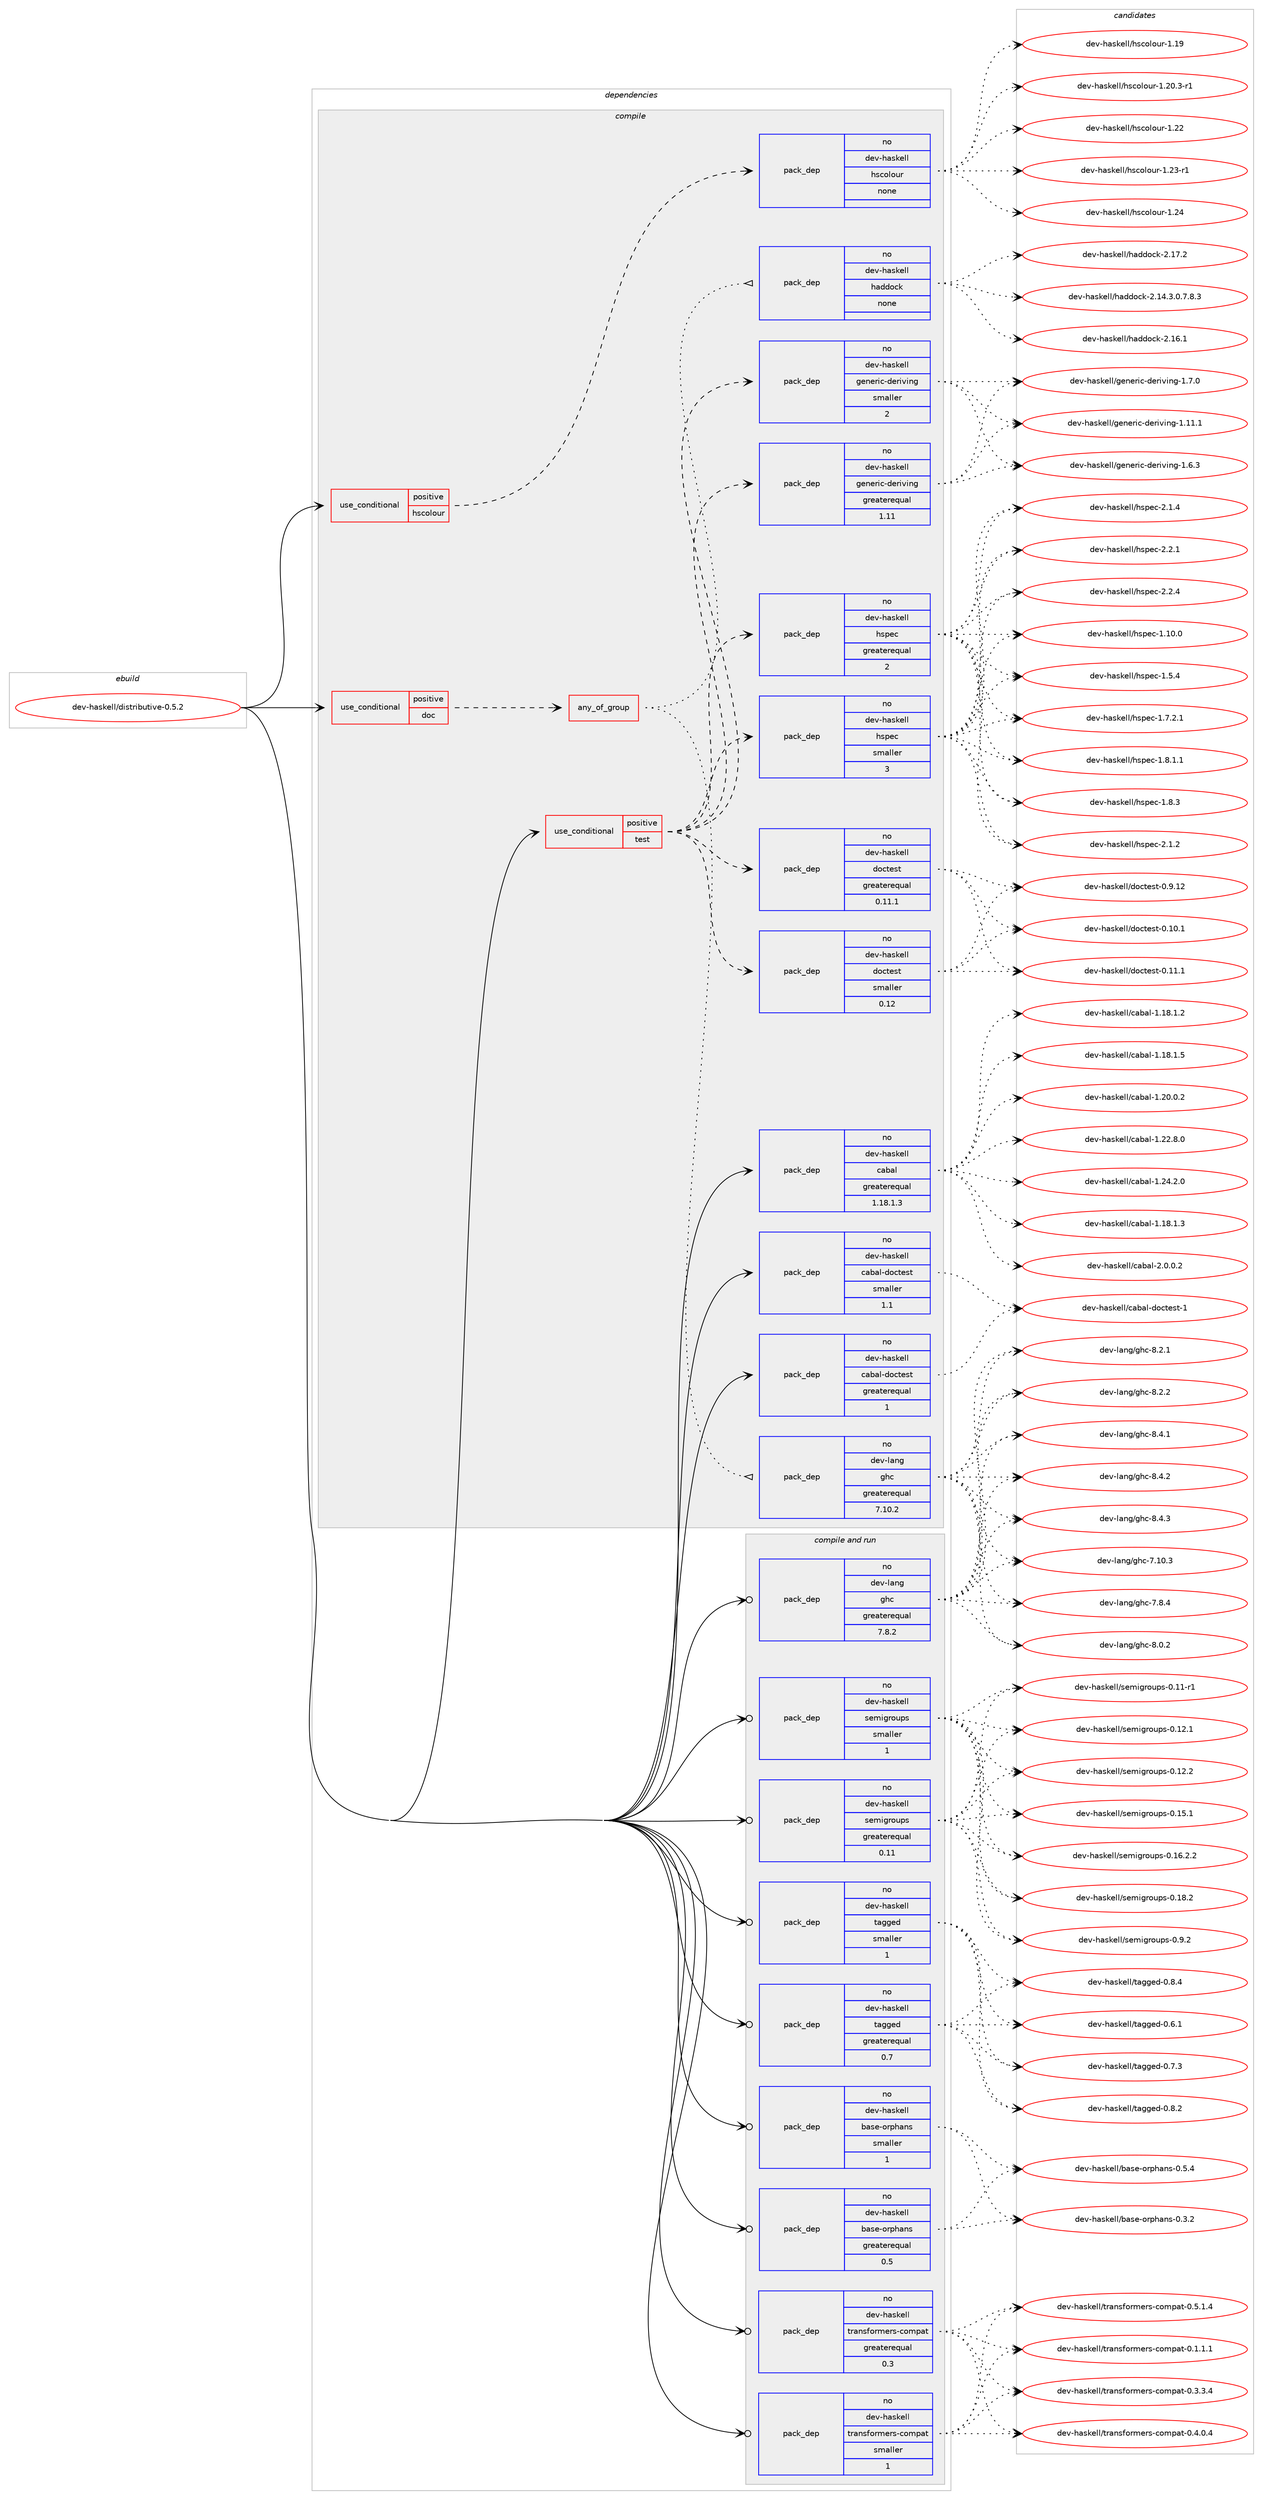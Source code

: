digraph prolog {

# *************
# Graph options
# *************

newrank=true;
concentrate=true;
compound=true;
graph [rankdir=LR,fontname=Helvetica,fontsize=10,ranksep=1.5];#, ranksep=2.5, nodesep=0.2];
edge  [arrowhead=vee];
node  [fontname=Helvetica,fontsize=10];

# **********
# The ebuild
# **********

subgraph cluster_leftcol {
color=gray;
rank=same;
label=<<i>ebuild</i>>;
id [label="dev-haskell/distributive-0.5.2", color=red, width=4, href="../dev-haskell/distributive-0.5.2.svg"];
}

# ****************
# The dependencies
# ****************

subgraph cluster_midcol {
color=gray;
label=<<i>dependencies</i>>;
subgraph cluster_compile {
fillcolor="#eeeeee";
style=filled;
label=<<i>compile</i>>;
subgraph cond359354 {
dependency1331095 [label=<<TABLE BORDER="0" CELLBORDER="1" CELLSPACING="0" CELLPADDING="4"><TR><TD ROWSPAN="3" CELLPADDING="10">use_conditional</TD></TR><TR><TD>positive</TD></TR><TR><TD>doc</TD></TR></TABLE>>, shape=none, color=red];
subgraph any20801 {
dependency1331096 [label=<<TABLE BORDER="0" CELLBORDER="1" CELLSPACING="0" CELLPADDING="4"><TR><TD CELLPADDING="10">any_of_group</TD></TR></TABLE>>, shape=none, color=red];subgraph pack950388 {
dependency1331097 [label=<<TABLE BORDER="0" CELLBORDER="1" CELLSPACING="0" CELLPADDING="4" WIDTH="220"><TR><TD ROWSPAN="6" CELLPADDING="30">pack_dep</TD></TR><TR><TD WIDTH="110">no</TD></TR><TR><TD>dev-haskell</TD></TR><TR><TD>haddock</TD></TR><TR><TD>none</TD></TR><TR><TD></TD></TR></TABLE>>, shape=none, color=blue];
}
dependency1331096:e -> dependency1331097:w [weight=20,style="dotted",arrowhead="oinv"];
subgraph pack950389 {
dependency1331098 [label=<<TABLE BORDER="0" CELLBORDER="1" CELLSPACING="0" CELLPADDING="4" WIDTH="220"><TR><TD ROWSPAN="6" CELLPADDING="30">pack_dep</TD></TR><TR><TD WIDTH="110">no</TD></TR><TR><TD>dev-lang</TD></TR><TR><TD>ghc</TD></TR><TR><TD>greaterequal</TD></TR><TR><TD>7.10.2</TD></TR></TABLE>>, shape=none, color=blue];
}
dependency1331096:e -> dependency1331098:w [weight=20,style="dotted",arrowhead="oinv"];
}
dependency1331095:e -> dependency1331096:w [weight=20,style="dashed",arrowhead="vee"];
}
id:e -> dependency1331095:w [weight=20,style="solid",arrowhead="vee"];
subgraph cond359355 {
dependency1331099 [label=<<TABLE BORDER="0" CELLBORDER="1" CELLSPACING="0" CELLPADDING="4"><TR><TD ROWSPAN="3" CELLPADDING="10">use_conditional</TD></TR><TR><TD>positive</TD></TR><TR><TD>hscolour</TD></TR></TABLE>>, shape=none, color=red];
subgraph pack950390 {
dependency1331100 [label=<<TABLE BORDER="0" CELLBORDER="1" CELLSPACING="0" CELLPADDING="4" WIDTH="220"><TR><TD ROWSPAN="6" CELLPADDING="30">pack_dep</TD></TR><TR><TD WIDTH="110">no</TD></TR><TR><TD>dev-haskell</TD></TR><TR><TD>hscolour</TD></TR><TR><TD>none</TD></TR><TR><TD></TD></TR></TABLE>>, shape=none, color=blue];
}
dependency1331099:e -> dependency1331100:w [weight=20,style="dashed",arrowhead="vee"];
}
id:e -> dependency1331099:w [weight=20,style="solid",arrowhead="vee"];
subgraph cond359356 {
dependency1331101 [label=<<TABLE BORDER="0" CELLBORDER="1" CELLSPACING="0" CELLPADDING="4"><TR><TD ROWSPAN="3" CELLPADDING="10">use_conditional</TD></TR><TR><TD>positive</TD></TR><TR><TD>test</TD></TR></TABLE>>, shape=none, color=red];
subgraph pack950391 {
dependency1331102 [label=<<TABLE BORDER="0" CELLBORDER="1" CELLSPACING="0" CELLPADDING="4" WIDTH="220"><TR><TD ROWSPAN="6" CELLPADDING="30">pack_dep</TD></TR><TR><TD WIDTH="110">no</TD></TR><TR><TD>dev-haskell</TD></TR><TR><TD>doctest</TD></TR><TR><TD>greaterequal</TD></TR><TR><TD>0.11.1</TD></TR></TABLE>>, shape=none, color=blue];
}
dependency1331101:e -> dependency1331102:w [weight=20,style="dashed",arrowhead="vee"];
subgraph pack950392 {
dependency1331103 [label=<<TABLE BORDER="0" CELLBORDER="1" CELLSPACING="0" CELLPADDING="4" WIDTH="220"><TR><TD ROWSPAN="6" CELLPADDING="30">pack_dep</TD></TR><TR><TD WIDTH="110">no</TD></TR><TR><TD>dev-haskell</TD></TR><TR><TD>doctest</TD></TR><TR><TD>smaller</TD></TR><TR><TD>0.12</TD></TR></TABLE>>, shape=none, color=blue];
}
dependency1331101:e -> dependency1331103:w [weight=20,style="dashed",arrowhead="vee"];
subgraph pack950393 {
dependency1331104 [label=<<TABLE BORDER="0" CELLBORDER="1" CELLSPACING="0" CELLPADDING="4" WIDTH="220"><TR><TD ROWSPAN="6" CELLPADDING="30">pack_dep</TD></TR><TR><TD WIDTH="110">no</TD></TR><TR><TD>dev-haskell</TD></TR><TR><TD>generic-deriving</TD></TR><TR><TD>greaterequal</TD></TR><TR><TD>1.11</TD></TR></TABLE>>, shape=none, color=blue];
}
dependency1331101:e -> dependency1331104:w [weight=20,style="dashed",arrowhead="vee"];
subgraph pack950394 {
dependency1331105 [label=<<TABLE BORDER="0" CELLBORDER="1" CELLSPACING="0" CELLPADDING="4" WIDTH="220"><TR><TD ROWSPAN="6" CELLPADDING="30">pack_dep</TD></TR><TR><TD WIDTH="110">no</TD></TR><TR><TD>dev-haskell</TD></TR><TR><TD>generic-deriving</TD></TR><TR><TD>smaller</TD></TR><TR><TD>2</TD></TR></TABLE>>, shape=none, color=blue];
}
dependency1331101:e -> dependency1331105:w [weight=20,style="dashed",arrowhead="vee"];
subgraph pack950395 {
dependency1331106 [label=<<TABLE BORDER="0" CELLBORDER="1" CELLSPACING="0" CELLPADDING="4" WIDTH="220"><TR><TD ROWSPAN="6" CELLPADDING="30">pack_dep</TD></TR><TR><TD WIDTH="110">no</TD></TR><TR><TD>dev-haskell</TD></TR><TR><TD>hspec</TD></TR><TR><TD>greaterequal</TD></TR><TR><TD>2</TD></TR></TABLE>>, shape=none, color=blue];
}
dependency1331101:e -> dependency1331106:w [weight=20,style="dashed",arrowhead="vee"];
subgraph pack950396 {
dependency1331107 [label=<<TABLE BORDER="0" CELLBORDER="1" CELLSPACING="0" CELLPADDING="4" WIDTH="220"><TR><TD ROWSPAN="6" CELLPADDING="30">pack_dep</TD></TR><TR><TD WIDTH="110">no</TD></TR><TR><TD>dev-haskell</TD></TR><TR><TD>hspec</TD></TR><TR><TD>smaller</TD></TR><TR><TD>3</TD></TR></TABLE>>, shape=none, color=blue];
}
dependency1331101:e -> dependency1331107:w [weight=20,style="dashed",arrowhead="vee"];
}
id:e -> dependency1331101:w [weight=20,style="solid",arrowhead="vee"];
subgraph pack950397 {
dependency1331108 [label=<<TABLE BORDER="0" CELLBORDER="1" CELLSPACING="0" CELLPADDING="4" WIDTH="220"><TR><TD ROWSPAN="6" CELLPADDING="30">pack_dep</TD></TR><TR><TD WIDTH="110">no</TD></TR><TR><TD>dev-haskell</TD></TR><TR><TD>cabal</TD></TR><TR><TD>greaterequal</TD></TR><TR><TD>1.18.1.3</TD></TR></TABLE>>, shape=none, color=blue];
}
id:e -> dependency1331108:w [weight=20,style="solid",arrowhead="vee"];
subgraph pack950398 {
dependency1331109 [label=<<TABLE BORDER="0" CELLBORDER="1" CELLSPACING="0" CELLPADDING="4" WIDTH="220"><TR><TD ROWSPAN="6" CELLPADDING="30">pack_dep</TD></TR><TR><TD WIDTH="110">no</TD></TR><TR><TD>dev-haskell</TD></TR><TR><TD>cabal-doctest</TD></TR><TR><TD>greaterequal</TD></TR><TR><TD>1</TD></TR></TABLE>>, shape=none, color=blue];
}
id:e -> dependency1331109:w [weight=20,style="solid",arrowhead="vee"];
subgraph pack950399 {
dependency1331110 [label=<<TABLE BORDER="0" CELLBORDER="1" CELLSPACING="0" CELLPADDING="4" WIDTH="220"><TR><TD ROWSPAN="6" CELLPADDING="30">pack_dep</TD></TR><TR><TD WIDTH="110">no</TD></TR><TR><TD>dev-haskell</TD></TR><TR><TD>cabal-doctest</TD></TR><TR><TD>smaller</TD></TR><TR><TD>1.1</TD></TR></TABLE>>, shape=none, color=blue];
}
id:e -> dependency1331110:w [weight=20,style="solid",arrowhead="vee"];
}
subgraph cluster_compileandrun {
fillcolor="#eeeeee";
style=filled;
label=<<i>compile and run</i>>;
subgraph pack950400 {
dependency1331111 [label=<<TABLE BORDER="0" CELLBORDER="1" CELLSPACING="0" CELLPADDING="4" WIDTH="220"><TR><TD ROWSPAN="6" CELLPADDING="30">pack_dep</TD></TR><TR><TD WIDTH="110">no</TD></TR><TR><TD>dev-haskell</TD></TR><TR><TD>base-orphans</TD></TR><TR><TD>greaterequal</TD></TR><TR><TD>0.5</TD></TR></TABLE>>, shape=none, color=blue];
}
id:e -> dependency1331111:w [weight=20,style="solid",arrowhead="odotvee"];
subgraph pack950401 {
dependency1331112 [label=<<TABLE BORDER="0" CELLBORDER="1" CELLSPACING="0" CELLPADDING="4" WIDTH="220"><TR><TD ROWSPAN="6" CELLPADDING="30">pack_dep</TD></TR><TR><TD WIDTH="110">no</TD></TR><TR><TD>dev-haskell</TD></TR><TR><TD>base-orphans</TD></TR><TR><TD>smaller</TD></TR><TR><TD>1</TD></TR></TABLE>>, shape=none, color=blue];
}
id:e -> dependency1331112:w [weight=20,style="solid",arrowhead="odotvee"];
subgraph pack950402 {
dependency1331113 [label=<<TABLE BORDER="0" CELLBORDER="1" CELLSPACING="0" CELLPADDING="4" WIDTH="220"><TR><TD ROWSPAN="6" CELLPADDING="30">pack_dep</TD></TR><TR><TD WIDTH="110">no</TD></TR><TR><TD>dev-haskell</TD></TR><TR><TD>semigroups</TD></TR><TR><TD>greaterequal</TD></TR><TR><TD>0.11</TD></TR></TABLE>>, shape=none, color=blue];
}
id:e -> dependency1331113:w [weight=20,style="solid",arrowhead="odotvee"];
subgraph pack950403 {
dependency1331114 [label=<<TABLE BORDER="0" CELLBORDER="1" CELLSPACING="0" CELLPADDING="4" WIDTH="220"><TR><TD ROWSPAN="6" CELLPADDING="30">pack_dep</TD></TR><TR><TD WIDTH="110">no</TD></TR><TR><TD>dev-haskell</TD></TR><TR><TD>semigroups</TD></TR><TR><TD>smaller</TD></TR><TR><TD>1</TD></TR></TABLE>>, shape=none, color=blue];
}
id:e -> dependency1331114:w [weight=20,style="solid",arrowhead="odotvee"];
subgraph pack950404 {
dependency1331115 [label=<<TABLE BORDER="0" CELLBORDER="1" CELLSPACING="0" CELLPADDING="4" WIDTH="220"><TR><TD ROWSPAN="6" CELLPADDING="30">pack_dep</TD></TR><TR><TD WIDTH="110">no</TD></TR><TR><TD>dev-haskell</TD></TR><TR><TD>tagged</TD></TR><TR><TD>greaterequal</TD></TR><TR><TD>0.7</TD></TR></TABLE>>, shape=none, color=blue];
}
id:e -> dependency1331115:w [weight=20,style="solid",arrowhead="odotvee"];
subgraph pack950405 {
dependency1331116 [label=<<TABLE BORDER="0" CELLBORDER="1" CELLSPACING="0" CELLPADDING="4" WIDTH="220"><TR><TD ROWSPAN="6" CELLPADDING="30">pack_dep</TD></TR><TR><TD WIDTH="110">no</TD></TR><TR><TD>dev-haskell</TD></TR><TR><TD>tagged</TD></TR><TR><TD>smaller</TD></TR><TR><TD>1</TD></TR></TABLE>>, shape=none, color=blue];
}
id:e -> dependency1331116:w [weight=20,style="solid",arrowhead="odotvee"];
subgraph pack950406 {
dependency1331117 [label=<<TABLE BORDER="0" CELLBORDER="1" CELLSPACING="0" CELLPADDING="4" WIDTH="220"><TR><TD ROWSPAN="6" CELLPADDING="30">pack_dep</TD></TR><TR><TD WIDTH="110">no</TD></TR><TR><TD>dev-haskell</TD></TR><TR><TD>transformers-compat</TD></TR><TR><TD>greaterequal</TD></TR><TR><TD>0.3</TD></TR></TABLE>>, shape=none, color=blue];
}
id:e -> dependency1331117:w [weight=20,style="solid",arrowhead="odotvee"];
subgraph pack950407 {
dependency1331118 [label=<<TABLE BORDER="0" CELLBORDER="1" CELLSPACING="0" CELLPADDING="4" WIDTH="220"><TR><TD ROWSPAN="6" CELLPADDING="30">pack_dep</TD></TR><TR><TD WIDTH="110">no</TD></TR><TR><TD>dev-haskell</TD></TR><TR><TD>transformers-compat</TD></TR><TR><TD>smaller</TD></TR><TR><TD>1</TD></TR></TABLE>>, shape=none, color=blue];
}
id:e -> dependency1331118:w [weight=20,style="solid",arrowhead="odotvee"];
subgraph pack950408 {
dependency1331119 [label=<<TABLE BORDER="0" CELLBORDER="1" CELLSPACING="0" CELLPADDING="4" WIDTH="220"><TR><TD ROWSPAN="6" CELLPADDING="30">pack_dep</TD></TR><TR><TD WIDTH="110">no</TD></TR><TR><TD>dev-lang</TD></TR><TR><TD>ghc</TD></TR><TR><TD>greaterequal</TD></TR><TR><TD>7.8.2</TD></TR></TABLE>>, shape=none, color=blue];
}
id:e -> dependency1331119:w [weight=20,style="solid",arrowhead="odotvee"];
}
subgraph cluster_run {
fillcolor="#eeeeee";
style=filled;
label=<<i>run</i>>;
}
}

# **************
# The candidates
# **************

subgraph cluster_choices {
rank=same;
color=gray;
label=<<i>candidates</i>>;

subgraph choice950388 {
color=black;
nodesep=1;
choice1001011184510497115107101108108471049710010011199107455046495246514648465546564651 [label="dev-haskell/haddock-2.14.3.0.7.8.3", color=red, width=4,href="../dev-haskell/haddock-2.14.3.0.7.8.3.svg"];
choice100101118451049711510710110810847104971001001119910745504649544649 [label="dev-haskell/haddock-2.16.1", color=red, width=4,href="../dev-haskell/haddock-2.16.1.svg"];
choice100101118451049711510710110810847104971001001119910745504649554650 [label="dev-haskell/haddock-2.17.2", color=red, width=4,href="../dev-haskell/haddock-2.17.2.svg"];
dependency1331097:e -> choice1001011184510497115107101108108471049710010011199107455046495246514648465546564651:w [style=dotted,weight="100"];
dependency1331097:e -> choice100101118451049711510710110810847104971001001119910745504649544649:w [style=dotted,weight="100"];
dependency1331097:e -> choice100101118451049711510710110810847104971001001119910745504649554650:w [style=dotted,weight="100"];
}
subgraph choice950389 {
color=black;
nodesep=1;
choice1001011184510897110103471031049945554649484651 [label="dev-lang/ghc-7.10.3", color=red, width=4,href="../dev-lang/ghc-7.10.3.svg"];
choice10010111845108971101034710310499455546564652 [label="dev-lang/ghc-7.8.4", color=red, width=4,href="../dev-lang/ghc-7.8.4.svg"];
choice10010111845108971101034710310499455646484650 [label="dev-lang/ghc-8.0.2", color=red, width=4,href="../dev-lang/ghc-8.0.2.svg"];
choice10010111845108971101034710310499455646504649 [label="dev-lang/ghc-8.2.1", color=red, width=4,href="../dev-lang/ghc-8.2.1.svg"];
choice10010111845108971101034710310499455646504650 [label="dev-lang/ghc-8.2.2", color=red, width=4,href="../dev-lang/ghc-8.2.2.svg"];
choice10010111845108971101034710310499455646524649 [label="dev-lang/ghc-8.4.1", color=red, width=4,href="../dev-lang/ghc-8.4.1.svg"];
choice10010111845108971101034710310499455646524650 [label="dev-lang/ghc-8.4.2", color=red, width=4,href="../dev-lang/ghc-8.4.2.svg"];
choice10010111845108971101034710310499455646524651 [label="dev-lang/ghc-8.4.3", color=red, width=4,href="../dev-lang/ghc-8.4.3.svg"];
dependency1331098:e -> choice1001011184510897110103471031049945554649484651:w [style=dotted,weight="100"];
dependency1331098:e -> choice10010111845108971101034710310499455546564652:w [style=dotted,weight="100"];
dependency1331098:e -> choice10010111845108971101034710310499455646484650:w [style=dotted,weight="100"];
dependency1331098:e -> choice10010111845108971101034710310499455646504649:w [style=dotted,weight="100"];
dependency1331098:e -> choice10010111845108971101034710310499455646504650:w [style=dotted,weight="100"];
dependency1331098:e -> choice10010111845108971101034710310499455646524649:w [style=dotted,weight="100"];
dependency1331098:e -> choice10010111845108971101034710310499455646524650:w [style=dotted,weight="100"];
dependency1331098:e -> choice10010111845108971101034710310499455646524651:w [style=dotted,weight="100"];
}
subgraph choice950390 {
color=black;
nodesep=1;
choice100101118451049711510710110810847104115991111081111171144549464957 [label="dev-haskell/hscolour-1.19", color=red, width=4,href="../dev-haskell/hscolour-1.19.svg"];
choice10010111845104971151071011081084710411599111108111117114454946504846514511449 [label="dev-haskell/hscolour-1.20.3-r1", color=red, width=4,href="../dev-haskell/hscolour-1.20.3-r1.svg"];
choice100101118451049711510710110810847104115991111081111171144549465050 [label="dev-haskell/hscolour-1.22", color=red, width=4,href="../dev-haskell/hscolour-1.22.svg"];
choice1001011184510497115107101108108471041159911110811111711445494650514511449 [label="dev-haskell/hscolour-1.23-r1", color=red, width=4,href="../dev-haskell/hscolour-1.23-r1.svg"];
choice100101118451049711510710110810847104115991111081111171144549465052 [label="dev-haskell/hscolour-1.24", color=red, width=4,href="../dev-haskell/hscolour-1.24.svg"];
dependency1331100:e -> choice100101118451049711510710110810847104115991111081111171144549464957:w [style=dotted,weight="100"];
dependency1331100:e -> choice10010111845104971151071011081084710411599111108111117114454946504846514511449:w [style=dotted,weight="100"];
dependency1331100:e -> choice100101118451049711510710110810847104115991111081111171144549465050:w [style=dotted,weight="100"];
dependency1331100:e -> choice1001011184510497115107101108108471041159911110811111711445494650514511449:w [style=dotted,weight="100"];
dependency1331100:e -> choice100101118451049711510710110810847104115991111081111171144549465052:w [style=dotted,weight="100"];
}
subgraph choice950391 {
color=black;
nodesep=1;
choice1001011184510497115107101108108471001119911610111511645484649484649 [label="dev-haskell/doctest-0.10.1", color=red, width=4,href="../dev-haskell/doctest-0.10.1.svg"];
choice1001011184510497115107101108108471001119911610111511645484649494649 [label="dev-haskell/doctest-0.11.1", color=red, width=4,href="../dev-haskell/doctest-0.11.1.svg"];
choice1001011184510497115107101108108471001119911610111511645484657464950 [label="dev-haskell/doctest-0.9.12", color=red, width=4,href="../dev-haskell/doctest-0.9.12.svg"];
dependency1331102:e -> choice1001011184510497115107101108108471001119911610111511645484649484649:w [style=dotted,weight="100"];
dependency1331102:e -> choice1001011184510497115107101108108471001119911610111511645484649494649:w [style=dotted,weight="100"];
dependency1331102:e -> choice1001011184510497115107101108108471001119911610111511645484657464950:w [style=dotted,weight="100"];
}
subgraph choice950392 {
color=black;
nodesep=1;
choice1001011184510497115107101108108471001119911610111511645484649484649 [label="dev-haskell/doctest-0.10.1", color=red, width=4,href="../dev-haskell/doctest-0.10.1.svg"];
choice1001011184510497115107101108108471001119911610111511645484649494649 [label="dev-haskell/doctest-0.11.1", color=red, width=4,href="../dev-haskell/doctest-0.11.1.svg"];
choice1001011184510497115107101108108471001119911610111511645484657464950 [label="dev-haskell/doctest-0.9.12", color=red, width=4,href="../dev-haskell/doctest-0.9.12.svg"];
dependency1331103:e -> choice1001011184510497115107101108108471001119911610111511645484649484649:w [style=dotted,weight="100"];
dependency1331103:e -> choice1001011184510497115107101108108471001119911610111511645484649494649:w [style=dotted,weight="100"];
dependency1331103:e -> choice1001011184510497115107101108108471001119911610111511645484657464950:w [style=dotted,weight="100"];
}
subgraph choice950393 {
color=black;
nodesep=1;
choice100101118451049711510710110810847103101110101114105994510010111410511810511010345494649494649 [label="dev-haskell/generic-deriving-1.11.1", color=red, width=4,href="../dev-haskell/generic-deriving-1.11.1.svg"];
choice1001011184510497115107101108108471031011101011141059945100101114105118105110103454946544651 [label="dev-haskell/generic-deriving-1.6.3", color=red, width=4,href="../dev-haskell/generic-deriving-1.6.3.svg"];
choice1001011184510497115107101108108471031011101011141059945100101114105118105110103454946554648 [label="dev-haskell/generic-deriving-1.7.0", color=red, width=4,href="../dev-haskell/generic-deriving-1.7.0.svg"];
dependency1331104:e -> choice100101118451049711510710110810847103101110101114105994510010111410511810511010345494649494649:w [style=dotted,weight="100"];
dependency1331104:e -> choice1001011184510497115107101108108471031011101011141059945100101114105118105110103454946544651:w [style=dotted,weight="100"];
dependency1331104:e -> choice1001011184510497115107101108108471031011101011141059945100101114105118105110103454946554648:w [style=dotted,weight="100"];
}
subgraph choice950394 {
color=black;
nodesep=1;
choice100101118451049711510710110810847103101110101114105994510010111410511810511010345494649494649 [label="dev-haskell/generic-deriving-1.11.1", color=red, width=4,href="../dev-haskell/generic-deriving-1.11.1.svg"];
choice1001011184510497115107101108108471031011101011141059945100101114105118105110103454946544651 [label="dev-haskell/generic-deriving-1.6.3", color=red, width=4,href="../dev-haskell/generic-deriving-1.6.3.svg"];
choice1001011184510497115107101108108471031011101011141059945100101114105118105110103454946554648 [label="dev-haskell/generic-deriving-1.7.0", color=red, width=4,href="../dev-haskell/generic-deriving-1.7.0.svg"];
dependency1331105:e -> choice100101118451049711510710110810847103101110101114105994510010111410511810511010345494649494649:w [style=dotted,weight="100"];
dependency1331105:e -> choice1001011184510497115107101108108471031011101011141059945100101114105118105110103454946544651:w [style=dotted,weight="100"];
dependency1331105:e -> choice1001011184510497115107101108108471031011101011141059945100101114105118105110103454946554648:w [style=dotted,weight="100"];
}
subgraph choice950395 {
color=black;
nodesep=1;
choice1001011184510497115107101108108471041151121019945494649484648 [label="dev-haskell/hspec-1.10.0", color=red, width=4,href="../dev-haskell/hspec-1.10.0.svg"];
choice10010111845104971151071011081084710411511210199454946534652 [label="dev-haskell/hspec-1.5.4", color=red, width=4,href="../dev-haskell/hspec-1.5.4.svg"];
choice100101118451049711510710110810847104115112101994549465546504649 [label="dev-haskell/hspec-1.7.2.1", color=red, width=4,href="../dev-haskell/hspec-1.7.2.1.svg"];
choice100101118451049711510710110810847104115112101994549465646494649 [label="dev-haskell/hspec-1.8.1.1", color=red, width=4,href="../dev-haskell/hspec-1.8.1.1.svg"];
choice10010111845104971151071011081084710411511210199454946564651 [label="dev-haskell/hspec-1.8.3", color=red, width=4,href="../dev-haskell/hspec-1.8.3.svg"];
choice10010111845104971151071011081084710411511210199455046494650 [label="dev-haskell/hspec-2.1.2", color=red, width=4,href="../dev-haskell/hspec-2.1.2.svg"];
choice10010111845104971151071011081084710411511210199455046494652 [label="dev-haskell/hspec-2.1.4", color=red, width=4,href="../dev-haskell/hspec-2.1.4.svg"];
choice10010111845104971151071011081084710411511210199455046504649 [label="dev-haskell/hspec-2.2.1", color=red, width=4,href="../dev-haskell/hspec-2.2.1.svg"];
choice10010111845104971151071011081084710411511210199455046504652 [label="dev-haskell/hspec-2.2.4", color=red, width=4,href="../dev-haskell/hspec-2.2.4.svg"];
dependency1331106:e -> choice1001011184510497115107101108108471041151121019945494649484648:w [style=dotted,weight="100"];
dependency1331106:e -> choice10010111845104971151071011081084710411511210199454946534652:w [style=dotted,weight="100"];
dependency1331106:e -> choice100101118451049711510710110810847104115112101994549465546504649:w [style=dotted,weight="100"];
dependency1331106:e -> choice100101118451049711510710110810847104115112101994549465646494649:w [style=dotted,weight="100"];
dependency1331106:e -> choice10010111845104971151071011081084710411511210199454946564651:w [style=dotted,weight="100"];
dependency1331106:e -> choice10010111845104971151071011081084710411511210199455046494650:w [style=dotted,weight="100"];
dependency1331106:e -> choice10010111845104971151071011081084710411511210199455046494652:w [style=dotted,weight="100"];
dependency1331106:e -> choice10010111845104971151071011081084710411511210199455046504649:w [style=dotted,weight="100"];
dependency1331106:e -> choice10010111845104971151071011081084710411511210199455046504652:w [style=dotted,weight="100"];
}
subgraph choice950396 {
color=black;
nodesep=1;
choice1001011184510497115107101108108471041151121019945494649484648 [label="dev-haskell/hspec-1.10.0", color=red, width=4,href="../dev-haskell/hspec-1.10.0.svg"];
choice10010111845104971151071011081084710411511210199454946534652 [label="dev-haskell/hspec-1.5.4", color=red, width=4,href="../dev-haskell/hspec-1.5.4.svg"];
choice100101118451049711510710110810847104115112101994549465546504649 [label="dev-haskell/hspec-1.7.2.1", color=red, width=4,href="../dev-haskell/hspec-1.7.2.1.svg"];
choice100101118451049711510710110810847104115112101994549465646494649 [label="dev-haskell/hspec-1.8.1.1", color=red, width=4,href="../dev-haskell/hspec-1.8.1.1.svg"];
choice10010111845104971151071011081084710411511210199454946564651 [label="dev-haskell/hspec-1.8.3", color=red, width=4,href="../dev-haskell/hspec-1.8.3.svg"];
choice10010111845104971151071011081084710411511210199455046494650 [label="dev-haskell/hspec-2.1.2", color=red, width=4,href="../dev-haskell/hspec-2.1.2.svg"];
choice10010111845104971151071011081084710411511210199455046494652 [label="dev-haskell/hspec-2.1.4", color=red, width=4,href="../dev-haskell/hspec-2.1.4.svg"];
choice10010111845104971151071011081084710411511210199455046504649 [label="dev-haskell/hspec-2.2.1", color=red, width=4,href="../dev-haskell/hspec-2.2.1.svg"];
choice10010111845104971151071011081084710411511210199455046504652 [label="dev-haskell/hspec-2.2.4", color=red, width=4,href="../dev-haskell/hspec-2.2.4.svg"];
dependency1331107:e -> choice1001011184510497115107101108108471041151121019945494649484648:w [style=dotted,weight="100"];
dependency1331107:e -> choice10010111845104971151071011081084710411511210199454946534652:w [style=dotted,weight="100"];
dependency1331107:e -> choice100101118451049711510710110810847104115112101994549465546504649:w [style=dotted,weight="100"];
dependency1331107:e -> choice100101118451049711510710110810847104115112101994549465646494649:w [style=dotted,weight="100"];
dependency1331107:e -> choice10010111845104971151071011081084710411511210199454946564651:w [style=dotted,weight="100"];
dependency1331107:e -> choice10010111845104971151071011081084710411511210199455046494650:w [style=dotted,weight="100"];
dependency1331107:e -> choice10010111845104971151071011081084710411511210199455046494652:w [style=dotted,weight="100"];
dependency1331107:e -> choice10010111845104971151071011081084710411511210199455046504649:w [style=dotted,weight="100"];
dependency1331107:e -> choice10010111845104971151071011081084710411511210199455046504652:w [style=dotted,weight="100"];
}
subgraph choice950397 {
color=black;
nodesep=1;
choice10010111845104971151071011081084799979897108454946495646494650 [label="dev-haskell/cabal-1.18.1.2", color=red, width=4,href="../dev-haskell/cabal-1.18.1.2.svg"];
choice10010111845104971151071011081084799979897108454946495646494651 [label="dev-haskell/cabal-1.18.1.3", color=red, width=4,href="../dev-haskell/cabal-1.18.1.3.svg"];
choice10010111845104971151071011081084799979897108454946495646494653 [label="dev-haskell/cabal-1.18.1.5", color=red, width=4,href="../dev-haskell/cabal-1.18.1.5.svg"];
choice10010111845104971151071011081084799979897108454946504846484650 [label="dev-haskell/cabal-1.20.0.2", color=red, width=4,href="../dev-haskell/cabal-1.20.0.2.svg"];
choice10010111845104971151071011081084799979897108454946505046564648 [label="dev-haskell/cabal-1.22.8.0", color=red, width=4,href="../dev-haskell/cabal-1.22.8.0.svg"];
choice10010111845104971151071011081084799979897108454946505246504648 [label="dev-haskell/cabal-1.24.2.0", color=red, width=4,href="../dev-haskell/cabal-1.24.2.0.svg"];
choice100101118451049711510710110810847999798971084550464846484650 [label="dev-haskell/cabal-2.0.0.2", color=red, width=4,href="../dev-haskell/cabal-2.0.0.2.svg"];
dependency1331108:e -> choice10010111845104971151071011081084799979897108454946495646494650:w [style=dotted,weight="100"];
dependency1331108:e -> choice10010111845104971151071011081084799979897108454946495646494651:w [style=dotted,weight="100"];
dependency1331108:e -> choice10010111845104971151071011081084799979897108454946495646494653:w [style=dotted,weight="100"];
dependency1331108:e -> choice10010111845104971151071011081084799979897108454946504846484650:w [style=dotted,weight="100"];
dependency1331108:e -> choice10010111845104971151071011081084799979897108454946505046564648:w [style=dotted,weight="100"];
dependency1331108:e -> choice10010111845104971151071011081084799979897108454946505246504648:w [style=dotted,weight="100"];
dependency1331108:e -> choice100101118451049711510710110810847999798971084550464846484650:w [style=dotted,weight="100"];
}
subgraph choice950398 {
color=black;
nodesep=1;
choice1001011184510497115107101108108479997989710845100111991161011151164549 [label="dev-haskell/cabal-doctest-1", color=red, width=4,href="../dev-haskell/cabal-doctest-1.svg"];
dependency1331109:e -> choice1001011184510497115107101108108479997989710845100111991161011151164549:w [style=dotted,weight="100"];
}
subgraph choice950399 {
color=black;
nodesep=1;
choice1001011184510497115107101108108479997989710845100111991161011151164549 [label="dev-haskell/cabal-doctest-1", color=red, width=4,href="../dev-haskell/cabal-doctest-1.svg"];
dependency1331110:e -> choice1001011184510497115107101108108479997989710845100111991161011151164549:w [style=dotted,weight="100"];
}
subgraph choice950400 {
color=black;
nodesep=1;
choice10010111845104971151071011081084798971151014511111411210497110115454846514650 [label="dev-haskell/base-orphans-0.3.2", color=red, width=4,href="../dev-haskell/base-orphans-0.3.2.svg"];
choice10010111845104971151071011081084798971151014511111411210497110115454846534652 [label="dev-haskell/base-orphans-0.5.4", color=red, width=4,href="../dev-haskell/base-orphans-0.5.4.svg"];
dependency1331111:e -> choice10010111845104971151071011081084798971151014511111411210497110115454846514650:w [style=dotted,weight="100"];
dependency1331111:e -> choice10010111845104971151071011081084798971151014511111411210497110115454846534652:w [style=dotted,weight="100"];
}
subgraph choice950401 {
color=black;
nodesep=1;
choice10010111845104971151071011081084798971151014511111411210497110115454846514650 [label="dev-haskell/base-orphans-0.3.2", color=red, width=4,href="../dev-haskell/base-orphans-0.3.2.svg"];
choice10010111845104971151071011081084798971151014511111411210497110115454846534652 [label="dev-haskell/base-orphans-0.5.4", color=red, width=4,href="../dev-haskell/base-orphans-0.5.4.svg"];
dependency1331112:e -> choice10010111845104971151071011081084798971151014511111411210497110115454846514650:w [style=dotted,weight="100"];
dependency1331112:e -> choice10010111845104971151071011081084798971151014511111411210497110115454846534652:w [style=dotted,weight="100"];
}
subgraph choice950402 {
color=black;
nodesep=1;
choice10010111845104971151071011081084711510110910510311411111711211545484649494511449 [label="dev-haskell/semigroups-0.11-r1", color=red, width=4,href="../dev-haskell/semigroups-0.11-r1.svg"];
choice10010111845104971151071011081084711510110910510311411111711211545484649504649 [label="dev-haskell/semigroups-0.12.1", color=red, width=4,href="../dev-haskell/semigroups-0.12.1.svg"];
choice10010111845104971151071011081084711510110910510311411111711211545484649504650 [label="dev-haskell/semigroups-0.12.2", color=red, width=4,href="../dev-haskell/semigroups-0.12.2.svg"];
choice10010111845104971151071011081084711510110910510311411111711211545484649534649 [label="dev-haskell/semigroups-0.15.1", color=red, width=4,href="../dev-haskell/semigroups-0.15.1.svg"];
choice100101118451049711510710110810847115101109105103114111117112115454846495446504650 [label="dev-haskell/semigroups-0.16.2.2", color=red, width=4,href="../dev-haskell/semigroups-0.16.2.2.svg"];
choice10010111845104971151071011081084711510110910510311411111711211545484649564650 [label="dev-haskell/semigroups-0.18.2", color=red, width=4,href="../dev-haskell/semigroups-0.18.2.svg"];
choice100101118451049711510710110810847115101109105103114111117112115454846574650 [label="dev-haskell/semigroups-0.9.2", color=red, width=4,href="../dev-haskell/semigroups-0.9.2.svg"];
dependency1331113:e -> choice10010111845104971151071011081084711510110910510311411111711211545484649494511449:w [style=dotted,weight="100"];
dependency1331113:e -> choice10010111845104971151071011081084711510110910510311411111711211545484649504649:w [style=dotted,weight="100"];
dependency1331113:e -> choice10010111845104971151071011081084711510110910510311411111711211545484649504650:w [style=dotted,weight="100"];
dependency1331113:e -> choice10010111845104971151071011081084711510110910510311411111711211545484649534649:w [style=dotted,weight="100"];
dependency1331113:e -> choice100101118451049711510710110810847115101109105103114111117112115454846495446504650:w [style=dotted,weight="100"];
dependency1331113:e -> choice10010111845104971151071011081084711510110910510311411111711211545484649564650:w [style=dotted,weight="100"];
dependency1331113:e -> choice100101118451049711510710110810847115101109105103114111117112115454846574650:w [style=dotted,weight="100"];
}
subgraph choice950403 {
color=black;
nodesep=1;
choice10010111845104971151071011081084711510110910510311411111711211545484649494511449 [label="dev-haskell/semigroups-0.11-r1", color=red, width=4,href="../dev-haskell/semigroups-0.11-r1.svg"];
choice10010111845104971151071011081084711510110910510311411111711211545484649504649 [label="dev-haskell/semigroups-0.12.1", color=red, width=4,href="../dev-haskell/semigroups-0.12.1.svg"];
choice10010111845104971151071011081084711510110910510311411111711211545484649504650 [label="dev-haskell/semigroups-0.12.2", color=red, width=4,href="../dev-haskell/semigroups-0.12.2.svg"];
choice10010111845104971151071011081084711510110910510311411111711211545484649534649 [label="dev-haskell/semigroups-0.15.1", color=red, width=4,href="../dev-haskell/semigroups-0.15.1.svg"];
choice100101118451049711510710110810847115101109105103114111117112115454846495446504650 [label="dev-haskell/semigroups-0.16.2.2", color=red, width=4,href="../dev-haskell/semigroups-0.16.2.2.svg"];
choice10010111845104971151071011081084711510110910510311411111711211545484649564650 [label="dev-haskell/semigroups-0.18.2", color=red, width=4,href="../dev-haskell/semigroups-0.18.2.svg"];
choice100101118451049711510710110810847115101109105103114111117112115454846574650 [label="dev-haskell/semigroups-0.9.2", color=red, width=4,href="../dev-haskell/semigroups-0.9.2.svg"];
dependency1331114:e -> choice10010111845104971151071011081084711510110910510311411111711211545484649494511449:w [style=dotted,weight="100"];
dependency1331114:e -> choice10010111845104971151071011081084711510110910510311411111711211545484649504649:w [style=dotted,weight="100"];
dependency1331114:e -> choice10010111845104971151071011081084711510110910510311411111711211545484649504650:w [style=dotted,weight="100"];
dependency1331114:e -> choice10010111845104971151071011081084711510110910510311411111711211545484649534649:w [style=dotted,weight="100"];
dependency1331114:e -> choice100101118451049711510710110810847115101109105103114111117112115454846495446504650:w [style=dotted,weight="100"];
dependency1331114:e -> choice10010111845104971151071011081084711510110910510311411111711211545484649564650:w [style=dotted,weight="100"];
dependency1331114:e -> choice100101118451049711510710110810847115101109105103114111117112115454846574650:w [style=dotted,weight="100"];
}
subgraph choice950404 {
color=black;
nodesep=1;
choice10010111845104971151071011081084711697103103101100454846544649 [label="dev-haskell/tagged-0.6.1", color=red, width=4,href="../dev-haskell/tagged-0.6.1.svg"];
choice10010111845104971151071011081084711697103103101100454846554651 [label="dev-haskell/tagged-0.7.3", color=red, width=4,href="../dev-haskell/tagged-0.7.3.svg"];
choice10010111845104971151071011081084711697103103101100454846564650 [label="dev-haskell/tagged-0.8.2", color=red, width=4,href="../dev-haskell/tagged-0.8.2.svg"];
choice10010111845104971151071011081084711697103103101100454846564652 [label="dev-haskell/tagged-0.8.4", color=red, width=4,href="../dev-haskell/tagged-0.8.4.svg"];
dependency1331115:e -> choice10010111845104971151071011081084711697103103101100454846544649:w [style=dotted,weight="100"];
dependency1331115:e -> choice10010111845104971151071011081084711697103103101100454846554651:w [style=dotted,weight="100"];
dependency1331115:e -> choice10010111845104971151071011081084711697103103101100454846564650:w [style=dotted,weight="100"];
dependency1331115:e -> choice10010111845104971151071011081084711697103103101100454846564652:w [style=dotted,weight="100"];
}
subgraph choice950405 {
color=black;
nodesep=1;
choice10010111845104971151071011081084711697103103101100454846544649 [label="dev-haskell/tagged-0.6.1", color=red, width=4,href="../dev-haskell/tagged-0.6.1.svg"];
choice10010111845104971151071011081084711697103103101100454846554651 [label="dev-haskell/tagged-0.7.3", color=red, width=4,href="../dev-haskell/tagged-0.7.3.svg"];
choice10010111845104971151071011081084711697103103101100454846564650 [label="dev-haskell/tagged-0.8.2", color=red, width=4,href="../dev-haskell/tagged-0.8.2.svg"];
choice10010111845104971151071011081084711697103103101100454846564652 [label="dev-haskell/tagged-0.8.4", color=red, width=4,href="../dev-haskell/tagged-0.8.4.svg"];
dependency1331116:e -> choice10010111845104971151071011081084711697103103101100454846544649:w [style=dotted,weight="100"];
dependency1331116:e -> choice10010111845104971151071011081084711697103103101100454846554651:w [style=dotted,weight="100"];
dependency1331116:e -> choice10010111845104971151071011081084711697103103101100454846564650:w [style=dotted,weight="100"];
dependency1331116:e -> choice10010111845104971151071011081084711697103103101100454846564652:w [style=dotted,weight="100"];
}
subgraph choice950406 {
color=black;
nodesep=1;
choice100101118451049711510710110810847116114971101151021111141091011141154599111109112971164548464946494649 [label="dev-haskell/transformers-compat-0.1.1.1", color=red, width=4,href="../dev-haskell/transformers-compat-0.1.1.1.svg"];
choice100101118451049711510710110810847116114971101151021111141091011141154599111109112971164548465146514652 [label="dev-haskell/transformers-compat-0.3.3.4", color=red, width=4,href="../dev-haskell/transformers-compat-0.3.3.4.svg"];
choice100101118451049711510710110810847116114971101151021111141091011141154599111109112971164548465246484652 [label="dev-haskell/transformers-compat-0.4.0.4", color=red, width=4,href="../dev-haskell/transformers-compat-0.4.0.4.svg"];
choice100101118451049711510710110810847116114971101151021111141091011141154599111109112971164548465346494652 [label="dev-haskell/transformers-compat-0.5.1.4", color=red, width=4,href="../dev-haskell/transformers-compat-0.5.1.4.svg"];
dependency1331117:e -> choice100101118451049711510710110810847116114971101151021111141091011141154599111109112971164548464946494649:w [style=dotted,weight="100"];
dependency1331117:e -> choice100101118451049711510710110810847116114971101151021111141091011141154599111109112971164548465146514652:w [style=dotted,weight="100"];
dependency1331117:e -> choice100101118451049711510710110810847116114971101151021111141091011141154599111109112971164548465246484652:w [style=dotted,weight="100"];
dependency1331117:e -> choice100101118451049711510710110810847116114971101151021111141091011141154599111109112971164548465346494652:w [style=dotted,weight="100"];
}
subgraph choice950407 {
color=black;
nodesep=1;
choice100101118451049711510710110810847116114971101151021111141091011141154599111109112971164548464946494649 [label="dev-haskell/transformers-compat-0.1.1.1", color=red, width=4,href="../dev-haskell/transformers-compat-0.1.1.1.svg"];
choice100101118451049711510710110810847116114971101151021111141091011141154599111109112971164548465146514652 [label="dev-haskell/transformers-compat-0.3.3.4", color=red, width=4,href="../dev-haskell/transformers-compat-0.3.3.4.svg"];
choice100101118451049711510710110810847116114971101151021111141091011141154599111109112971164548465246484652 [label="dev-haskell/transformers-compat-0.4.0.4", color=red, width=4,href="../dev-haskell/transformers-compat-0.4.0.4.svg"];
choice100101118451049711510710110810847116114971101151021111141091011141154599111109112971164548465346494652 [label="dev-haskell/transformers-compat-0.5.1.4", color=red, width=4,href="../dev-haskell/transformers-compat-0.5.1.4.svg"];
dependency1331118:e -> choice100101118451049711510710110810847116114971101151021111141091011141154599111109112971164548464946494649:w [style=dotted,weight="100"];
dependency1331118:e -> choice100101118451049711510710110810847116114971101151021111141091011141154599111109112971164548465146514652:w [style=dotted,weight="100"];
dependency1331118:e -> choice100101118451049711510710110810847116114971101151021111141091011141154599111109112971164548465246484652:w [style=dotted,weight="100"];
dependency1331118:e -> choice100101118451049711510710110810847116114971101151021111141091011141154599111109112971164548465346494652:w [style=dotted,weight="100"];
}
subgraph choice950408 {
color=black;
nodesep=1;
choice1001011184510897110103471031049945554649484651 [label="dev-lang/ghc-7.10.3", color=red, width=4,href="../dev-lang/ghc-7.10.3.svg"];
choice10010111845108971101034710310499455546564652 [label="dev-lang/ghc-7.8.4", color=red, width=4,href="../dev-lang/ghc-7.8.4.svg"];
choice10010111845108971101034710310499455646484650 [label="dev-lang/ghc-8.0.2", color=red, width=4,href="../dev-lang/ghc-8.0.2.svg"];
choice10010111845108971101034710310499455646504649 [label="dev-lang/ghc-8.2.1", color=red, width=4,href="../dev-lang/ghc-8.2.1.svg"];
choice10010111845108971101034710310499455646504650 [label="dev-lang/ghc-8.2.2", color=red, width=4,href="../dev-lang/ghc-8.2.2.svg"];
choice10010111845108971101034710310499455646524649 [label="dev-lang/ghc-8.4.1", color=red, width=4,href="../dev-lang/ghc-8.4.1.svg"];
choice10010111845108971101034710310499455646524650 [label="dev-lang/ghc-8.4.2", color=red, width=4,href="../dev-lang/ghc-8.4.2.svg"];
choice10010111845108971101034710310499455646524651 [label="dev-lang/ghc-8.4.3", color=red, width=4,href="../dev-lang/ghc-8.4.3.svg"];
dependency1331119:e -> choice1001011184510897110103471031049945554649484651:w [style=dotted,weight="100"];
dependency1331119:e -> choice10010111845108971101034710310499455546564652:w [style=dotted,weight="100"];
dependency1331119:e -> choice10010111845108971101034710310499455646484650:w [style=dotted,weight="100"];
dependency1331119:e -> choice10010111845108971101034710310499455646504649:w [style=dotted,weight="100"];
dependency1331119:e -> choice10010111845108971101034710310499455646504650:w [style=dotted,weight="100"];
dependency1331119:e -> choice10010111845108971101034710310499455646524649:w [style=dotted,weight="100"];
dependency1331119:e -> choice10010111845108971101034710310499455646524650:w [style=dotted,weight="100"];
dependency1331119:e -> choice10010111845108971101034710310499455646524651:w [style=dotted,weight="100"];
}
}

}
